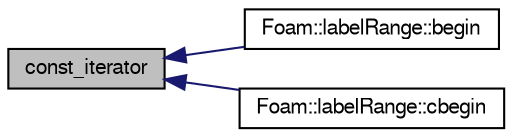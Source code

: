 digraph "const_iterator"
{
  bgcolor="transparent";
  edge [fontname="FreeSans",fontsize="10",labelfontname="FreeSans",labelfontsize="10"];
  node [fontname="FreeSans",fontsize="10",shape=record];
  rankdir="LR";
  Node1 [label="const_iterator",height=0.2,width=0.4,color="black", fillcolor="grey75", style="filled", fontcolor="black"];
  Node1 -> Node2 [dir="back",color="midnightblue",fontsize="10",style="solid",fontname="FreeSans"];
  Node2 [label="Foam::labelRange::begin",height=0.2,width=0.4,color="black",URL="$a28142.html#a8d5c959242979b66d641ab8ec51bd7b0",tooltip="const_iterator set to the beginning of the range "];
  Node1 -> Node3 [dir="back",color="midnightblue",fontsize="10",style="solid",fontname="FreeSans"];
  Node3 [label="Foam::labelRange::cbegin",height=0.2,width=0.4,color="black",URL="$a28142.html#a53829c5eefc7d5c7c9e901096169726d",tooltip="const_iterator set to the beginning of the range "];
}
